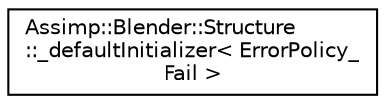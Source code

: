 digraph "Graphical Class Hierarchy"
{
  edge [fontname="Helvetica",fontsize="10",labelfontname="Helvetica",labelfontsize="10"];
  node [fontname="Helvetica",fontsize="10",shape=record];
  rankdir="LR";
  Node1 [label="Assimp::Blender::Structure\l::_defaultInitializer\< ErrorPolicy_\lFail \>",height=0.2,width=0.4,color="black", fillcolor="white", style="filled",URL="$struct_assimp_1_1_blender_1_1_structure_1_1__default_initializer_3_01_error_policy___fail_01_4.html"];
}
